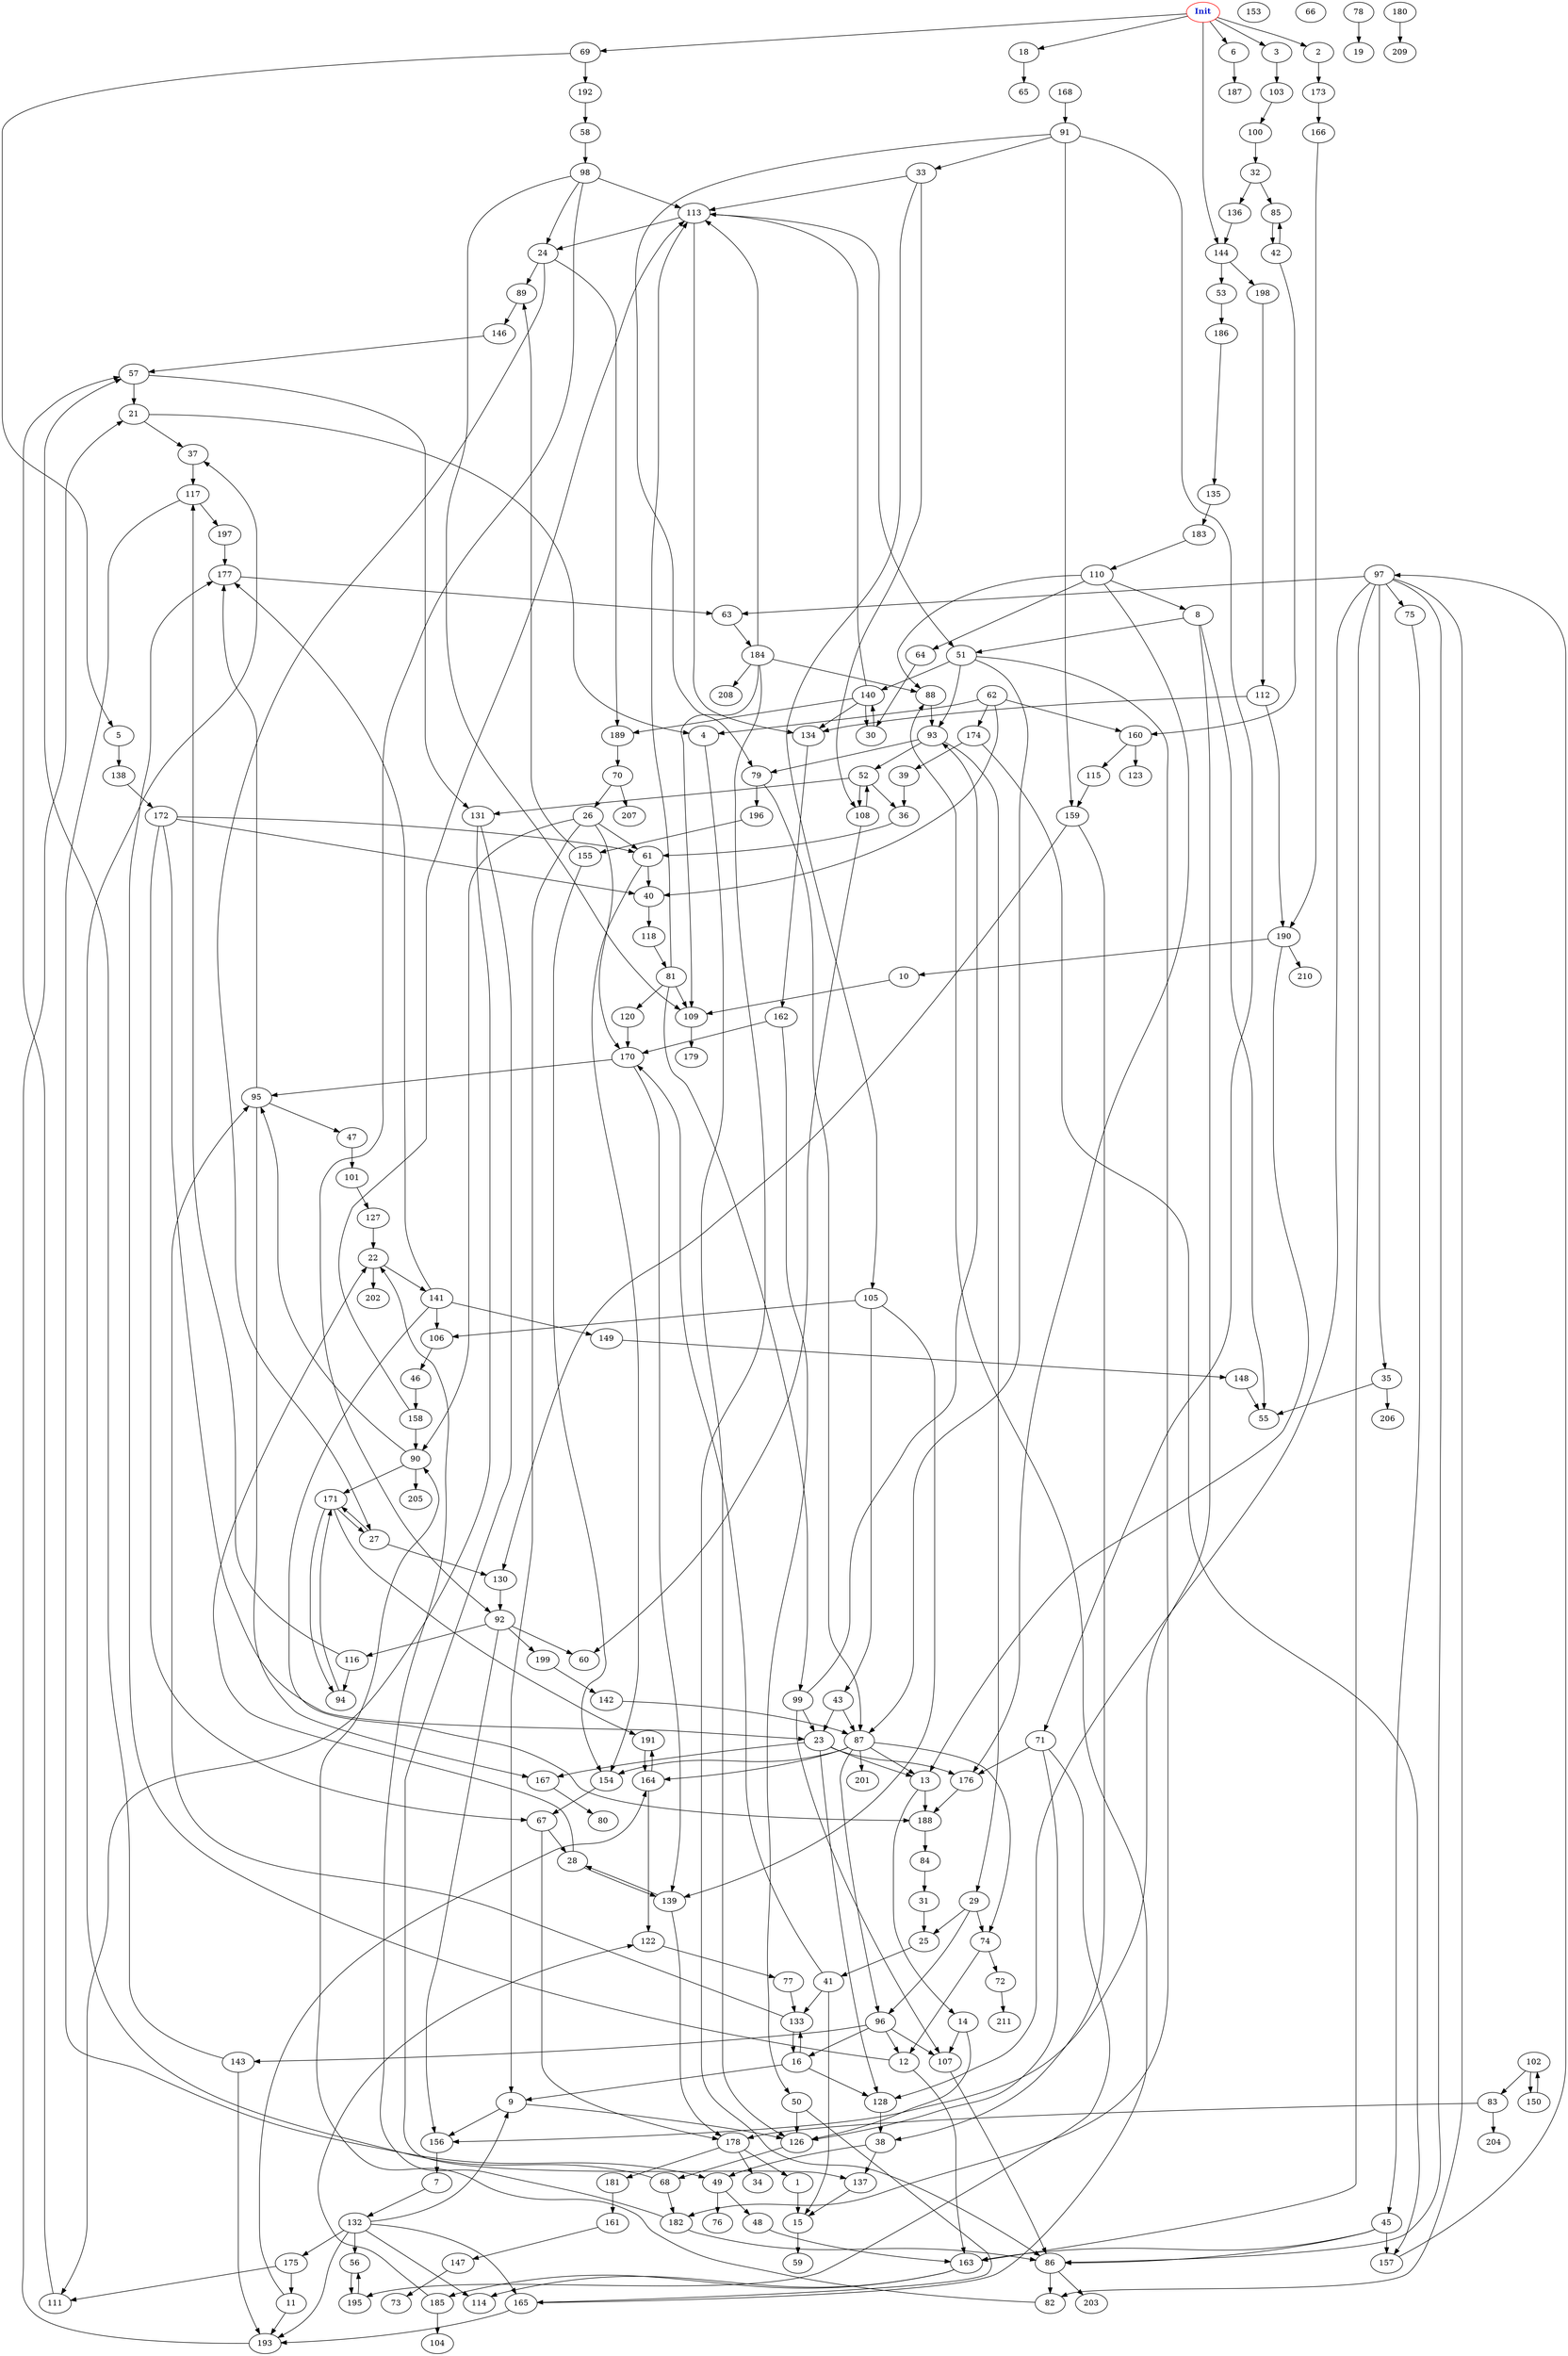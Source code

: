 digraph "Perturbed Net Graph with 197 nodes" {
edge ["class"="link-class"]
"0" ["color"="red","label"=<<b>Init</b>>,"fontcolor"="#1020d0"]
"153"
"66"
"69" -> "192" ["weight"="1.0"]
"69" -> "5" ["weight"="2.0"]
"192" -> "58" ["weight"="5.0"]
"5" -> "138" ["weight"="6.0"]
"138" -> "172" ["weight"="2.0"]
"172" -> "67" ["weight"="7.0"]
"172" -> "23" ["weight"="1.0"]
"172" -> "40" ["weight"="4.0"]
"172" -> "61" ["weight"="1.0"]
"101" -> "127" ["weight"="3.0"]
"127" -> "22" ["weight"="6.0"]
"0" -> "18" ["weight"="5.0"]
"0" -> "144" ["weight"="8.0"]
"0" -> "2" ["weight"="3.0"]
"0" -> "69" ["weight"="2.0"]
"0" -> "6" ["weight"="5.0"]
"0" -> "3" ["weight"="1.0"]
"18" -> "65" ["weight"="9.0"]
"144" -> "53" ["weight"="6.0"]
"144" -> "198" ["weight"="9.0"]
"2" -> "173" ["weight"="8.0"]
"6" -> "187" ["weight"="1.0"]
"3" -> "103" ["weight"="2.0"]
"88" -> "93" ["weight"="6.0"]
"93" -> "52" ["weight"="4.0"]
"93" -> "29" ["weight"="3.0"]
"93" -> "79" ["weight"="1.0"]
"170" -> "95" ["weight"="4.0"]
"170" -> "139" ["weight"="5.0"]
"95" -> "47" ["weight"="1.0"]
"95" -> "167" ["weight"="8.0"]
"95" -> "177" ["weight"="5.0"]
"47" -> "101" ["weight"="6.0"]
"167" -> "80" ["weight"="6.0"]
"177" -> "63" ["weight"="6.0"]
"139" -> "178" ["weight"="2.0"]
"139" -> "28" ["weight"="6.0"]
"178" -> "181" ["weight"="5.0"]
"178" -> "34" ["weight"="4.0"]
"178" -> "1" ["weight"="4.0"]
"28" -> "22" ["weight"="1.0"]
"28" -> "139" ["weight"="1.0"]
"22" -> "141" ["weight"="8.0"]
"22" -> "202" ["weight"="7.0"]
"141" -> "149" ["weight"="3.0"]
"141" -> "188" ["weight"="6.0"]
"141" -> "177" ["weight"="1.0"]
"141" -> "106" ["weight"="3.0"]
"115" -> "159" ["weight"="8.0"]
"159" -> "130" ["weight"="6.0"]
"159" -> "38" ["weight"="2.0"]
"120" -> "170" ["weight"="8.0"]
"10" -> "109" ["weight"="7.0"]
"109" -> "179" ["weight"="9.0"]
"56" -> "195" ["weight"="4.0"]
"195" -> "56" ["weight"="9.0"]
"142" -> "87" ["weight"="9.0"]
"87" -> "74" ["weight"="1.0"]
"87" -> "13" ["weight"="4.0"]
"87" -> "164" ["weight"="8.0"]
"87" -> "154" ["weight"="5.0"]
"87" -> "96" ["weight"="2.0"]
"87" -> "201" ["weight"="2.0"]
"74" -> "72" ["weight"="2.0"]
"74" -> "12" ["weight"="5.0"]
"72" -> "211" ["weight"="2.0"]
"12" -> "177" ["weight"="1.0"]
"12" -> "163" ["weight"="8.0"]
"163" -> "185" ["weight"="1.0"]
"163" -> "114" ["weight"="2.0"]
"13" -> "188" ["weight"="9.0"]
"13" -> "14" ["weight"="3.0"]
"188" -> "84" ["weight"="7.0"]
"14" -> "107" ["weight"="9.0"]
"14" -> "126" ["weight"="7.0"]
"164" -> "122" ["weight"="1.0"]
"164" -> "191" ["weight"="6.0"]
"154" -> "67" ["weight"="8.0"]
"96" -> "107" ["weight"="7.0"]
"96" -> "12" ["weight"="8.0"]
"96" -> "16" ["weight"="5.0"]
"96" -> "143" ["weight"="2.0"]
"174" -> "157" ["weight"="2.0"]
"174" -> "39" ["weight"="9.0"]
"157" -> "97" ["weight"="2.0"]
"97" -> "63" ["weight"="8.0"]
"97" -> "86" ["weight"="8.0"]
"97" -> "82" ["weight"="5.0"]
"97" -> "75" ["weight"="8.0"]
"97" -> "35" ["weight"="3.0"]
"97" -> "128" ["weight"="6.0"]
"97" -> "163" ["weight"="7.0"]
"63" -> "184" ["weight"="3.0"]
"184" -> "113" ["weight"="9.0"]
"184" -> "86" ["weight"="9.0"]
"184" -> "88" ["weight"="2.0"]
"184" -> "109" ["weight"="7.0"]
"184" -> "208" ["weight"="7.0"]
"86" -> "82" ["weight"="4.0"]
"86" -> "203" ["weight"="3.0"]
"82" -> "90" ["weight"="1.0"]
"90" -> "95" ["weight"="1.0"]
"90" -> "205" ["weight"="3.0"]
"90" -> "171" ["weight"="6.0"]
"75" -> "45" ["weight"="1.0"]
"45" -> "86" ["weight"="2.0"]
"45" -> "157" ["weight"="8.0"]
"45" -> "163" ["weight"="6.0"]
"35" -> "55" ["weight"="6.0"]
"35" -> "206" ["weight"="1.0"]
"128" -> "38" ["weight"="7.0"]
"39" -> "36" ["weight"="2.0"]
"36" -> "61" ["weight"="5.0"]
"61" -> "154" ["weight"="9.0"]
"61" -> "40" ["weight"="2.0"]
"185" -> "122" ["weight"="2.0"]
"185" -> "104" ["weight"="1.0"]
"122" -> "77" ["weight"="8.0"]
"77" -> "133" ["weight"="4.0"]
"133" -> "16" ["weight"="4.0"]
"133" -> "95" ["weight"="7.0"]
"42" -> "160" ["weight"="1.0"]
"42" -> "85" ["weight"="9.0"]
"160" -> "123" ["weight"="8.0"]
"160" -> "115" ["weight"="5.0"]
"85" -> "42" ["weight"="1.0"]
"24" -> "89" ["weight"="5.0"]
"24" -> "189" ["weight"="5.0"]
"24" -> "27" ["weight"="2.0"]
"89" -> "146" ["weight"="8.0"]
"189" -> "70" ["weight"="6.0"]
"27" -> "171" ["weight"="5.0"]
"27" -> "130" ["weight"="4.0"]
"37" -> "117" ["weight"="2.0"]
"117" -> "197" ["weight"="1.0"]
"117" -> "49" ["weight"="2.0"]
"25" -> "41" ["weight"="2.0"]
"41" -> "133" ["weight"="4.0"]
"41" -> "15" ["weight"="2.0"]
"41" -> "170" ["weight"="4.0"]
"52" -> "131" ["weight"="8.0"]
"52" -> "36" ["weight"="5.0"]
"52" -> "108" ["weight"="4.0"]
"131" -> "137" ["weight"="4.0"]
"131" -> "111" ["weight"="1.0"]
"108" -> "60" ["weight"="7.0"]
"108" -> "52" ["weight"="5.0"]
"107" -> "86" ["weight"="7.0"]
"126" -> "68" ["weight"="1.0"]
"113" -> "51" ["weight"="6.0"]
"113" -> "134" ["weight"="7.0"]
"113" -> "24" ["weight"="1.0"]
"51" -> "140" ["weight"="1.0"]
"51" -> "93" ["weight"="7.0"]
"51" -> "87" ["weight"="1.0"]
"51" -> "182" ["weight"="9.0"]
"140" -> "113" ["weight"="8.0"]
"140" -> "134" ["weight"="9.0"]
"140" -> "189" ["weight"="6.0"]
"140" -> "30" ["weight"="1.0"]
"182" -> "22" ["weight"="2.0"]
"182" -> "86" ["weight"="1.0"]
"134" -> "162" ["weight"="2.0"]
"110" -> "64" ["weight"="1.0"]
"110" -> "88" ["weight"="9.0"]
"110" -> "8" ["weight"="1.0"]
"110" -> "176" ["weight"="3.0"]
"64" -> "30" ["weight"="1.0"]
"30" -> "140" ["weight"="5.0"]
"8" -> "156" ["weight"="4.0"]
"8" -> "55" ["weight"="5.0"]
"8" -> "51" ["weight"="1.0"]
"156" -> "7" ["weight"="5.0"]
"176" -> "188" ["weight"="6.0"]
"196" -> "155" ["weight"="7.0"]
"155" -> "154" ["weight"="5.0"]
"155" -> "89" ["weight"="9.0"]
"67" -> "178" ["weight"="2.0"]
"67" -> "28" ["weight"="9.0"]
"146" -> "57" ["weight"="4.0"]
"70" -> "26" ["weight"="2.0"]
"70" -> "207" ["weight"="1.0"]
"26" -> "9" ["weight"="7.0"]
"26" -> "170" ["weight"="8.0"]
"26" -> "61" ["weight"="9.0"]
"26" -> "90" ["weight"="6.0"]
"9" -> "126" ["weight"="1.0"]
"9" -> "156" ["weight"="6.0"]
"46" -> "158" ["weight"="8.0"]
"158" -> "113" ["weight"="2.0"]
"158" -> "90" ["weight"="1.0"]
"29" -> "74" ["weight"="5.0"]
"29" -> "96" ["weight"="6.0"]
"29" -> "25" ["weight"="2.0"]
"79" -> "196" ["weight"="6.0"]
"79" -> "87" ["weight"="7.0"]
"57" -> "21" ["weight"="9.0"]
"57" -> "131" ["weight"="6.0"]
"21" -> "4" ["weight"="1.0"]
"21" -> "37" ["weight"="6.0"]
"4" -> "126" ["weight"="7.0"]
"78" -> "19" ["weight"="3.0"]
"191" -> "164" ["weight"="8.0"]
"106" -> "46" ["weight"="1.0"]
"84" -> "31" ["weight"="4.0"]
"31" -> "25" ["weight"="6.0"]
"147" -> "73" ["weight"="1.0"]
"40" -> "118" ["weight"="2.0"]
"118" -> "81" ["weight"="1.0"]
"132" -> "9" ["weight"="4.0"]
"132" -> "193" ["weight"="6.0"]
"132" -> "165" ["weight"="1.0"]
"132" -> "175" ["weight"="2.0"]
"132" -> "114" ["weight"="6.0"]
"132" -> "56" ["weight"="6.0"]
"193" -> "21" ["weight"="6.0"]
"165" -> "193" ["weight"="4.0"]
"165" -> "88" ["weight"="1.0"]
"175" -> "111" ["weight"="5.0"]
"175" -> "11" ["weight"="6.0"]
"116" -> "117" ["weight"="7.0"]
"116" -> "94" ["weight"="1.0"]
"94" -> "171" ["weight"="4.0"]
"171" -> "191" ["weight"="6.0"]
"171" -> "27" ["weight"="9.0"]
"171" -> "94" ["weight"="5.0"]
"1" -> "15" ["weight"="8.0"]
"15" -> "59" ["weight"="4.0"]
"16" -> "9" ["weight"="6.0"]
"16" -> "128" ["weight"="1.0"]
"16" -> "133" ["weight"="1.0"]
"102" -> "83" ["weight"="1.0"]
"102" -> "150" ["weight"="4.0"]
"83" -> "178" ["weight"="7.0"]
"83" -> "204" ["weight"="1.0"]
"150" -> "102" ["weight"="3.0"]
"197" -> "177" ["weight"="5.0"]
"49" -> "48" ["weight"="3.0"]
"49" -> "76" ["weight"="4.0"]
"48" -> "163" ["weight"="2.0"]
"58" -> "98" ["weight"="1.0"]
"98" -> "113" ["weight"="9.0"]
"98" -> "24" ["weight"="1.0"]
"98" -> "109" ["weight"="1.0"]
"98" -> "92" ["weight"="4.0"]
"33" -> "113" ["weight"="1.0"]
"33" -> "108" ["weight"="7.0"]
"33" -> "105" ["weight"="2.0"]
"105" -> "43" ["weight"="9.0"]
"105" -> "139" ["weight"="5.0"]
"105" -> "106" ["weight"="5.0"]
"38" -> "137" ["weight"="5.0"]
"38" -> "49" ["weight"="6.0"]
"137" -> "15" ["weight"="2.0"]
"92" -> "156" ["weight"="9.0"]
"92" -> "116" ["weight"="5.0"]
"92" -> "60" ["weight"="6.0"]
"92" -> "199" ["weight"="8.0"]
"199" -> "142" ["weight"="6.0"]
"7" -> "132" ["weight"="1.0"]
"53" -> "186" ["weight"="9.0"]
"186" -> "135" ["weight"="1.0"]
"149" -> "148" ["weight"="1.0"]
"143" -> "193" ["weight"="5.0"]
"143" -> "57" ["weight"="4.0"]
"173" -> "166" ["weight"="3.0"]
"166" -> "190" ["weight"="1.0"]
"190" -> "13" ["weight"="1.0"]
"190" -> "10" ["weight"="9.0"]
"190" -> "210" ["weight"="2.0"]
"162" -> "50" ["weight"="4.0"]
"162" -> "170" ["weight"="2.0"]
"43" -> "87" ["weight"="8.0"]
"43" -> "23" ["weight"="8.0"]
"23" -> "13" ["weight"="6.0"]
"23" -> "167" ["weight"="8.0"]
"23" -> "128" ["weight"="1.0"]
"23" -> "176" ["weight"="5.0"]
"148" -> "55" ["weight"="4.0"]
"161" -> "147" ["weight"="1.0"]
"180" -> "209" ["weight"="2.0"]
"32" -> "136" ["weight"="8.0"]
"32" -> "85" ["weight"="6.0"]
"136" -> "144" ["weight"="4.0"]
"130" -> "92" ["weight"="4.0"]
"81" -> "113" ["weight"="9.0"]
"81" -> "120" ["weight"="1.0"]
"81" -> "99" ["weight"="2.0"]
"81" -> "109" ["weight"="6.0"]
"99" -> "107" ["weight"="5.0"]
"99" -> "93" ["weight"="1.0"]
"99" -> "23" ["weight"="5.0"]
"71" -> "195" ["weight"="8.0"]
"71" -> "126" ["weight"="4.0"]
"71" -> "176" ["weight"="9.0"]
"198" -> "112" ["weight"="6.0"]
"181" -> "161" ["weight"="7.0"]
"103" -> "100" ["weight"="2.0"]
"100" -> "32" ["weight"="6.0"]
"91" -> "159" ["weight"="9.0"]
"91" -> "33" ["weight"="5.0"]
"91" -> "79" ["weight"="5.0"]
"91" -> "71" ["weight"="3.0"]
"112" -> "134" ["weight"="7.0"]
"112" -> "190" ["weight"="6.0"]
"135" -> "183" ["weight"="7.0"]
"183" -> "110" ["weight"="3.0"]
"50" -> "126" ["weight"="4.0"]
"50" -> "165" ["weight"="1.0"]
"11" -> "193" ["weight"="1.0"]
"11" -> "164" ["weight"="2.0"]
"111" -> "57" ["weight"="7.0"]
"168" -> "91" ["weight"="9.0"]
"68" -> "182" ["weight"="5.0"]
"68" -> "37" ["weight"="6.0"]
"62" -> "160" ["weight"="1.0"]
"62" -> "174" ["weight"="3.0"]
"62" -> "40" ["weight"="5.0"]
"62" -> "4" ["weight"="9.0"]
}
